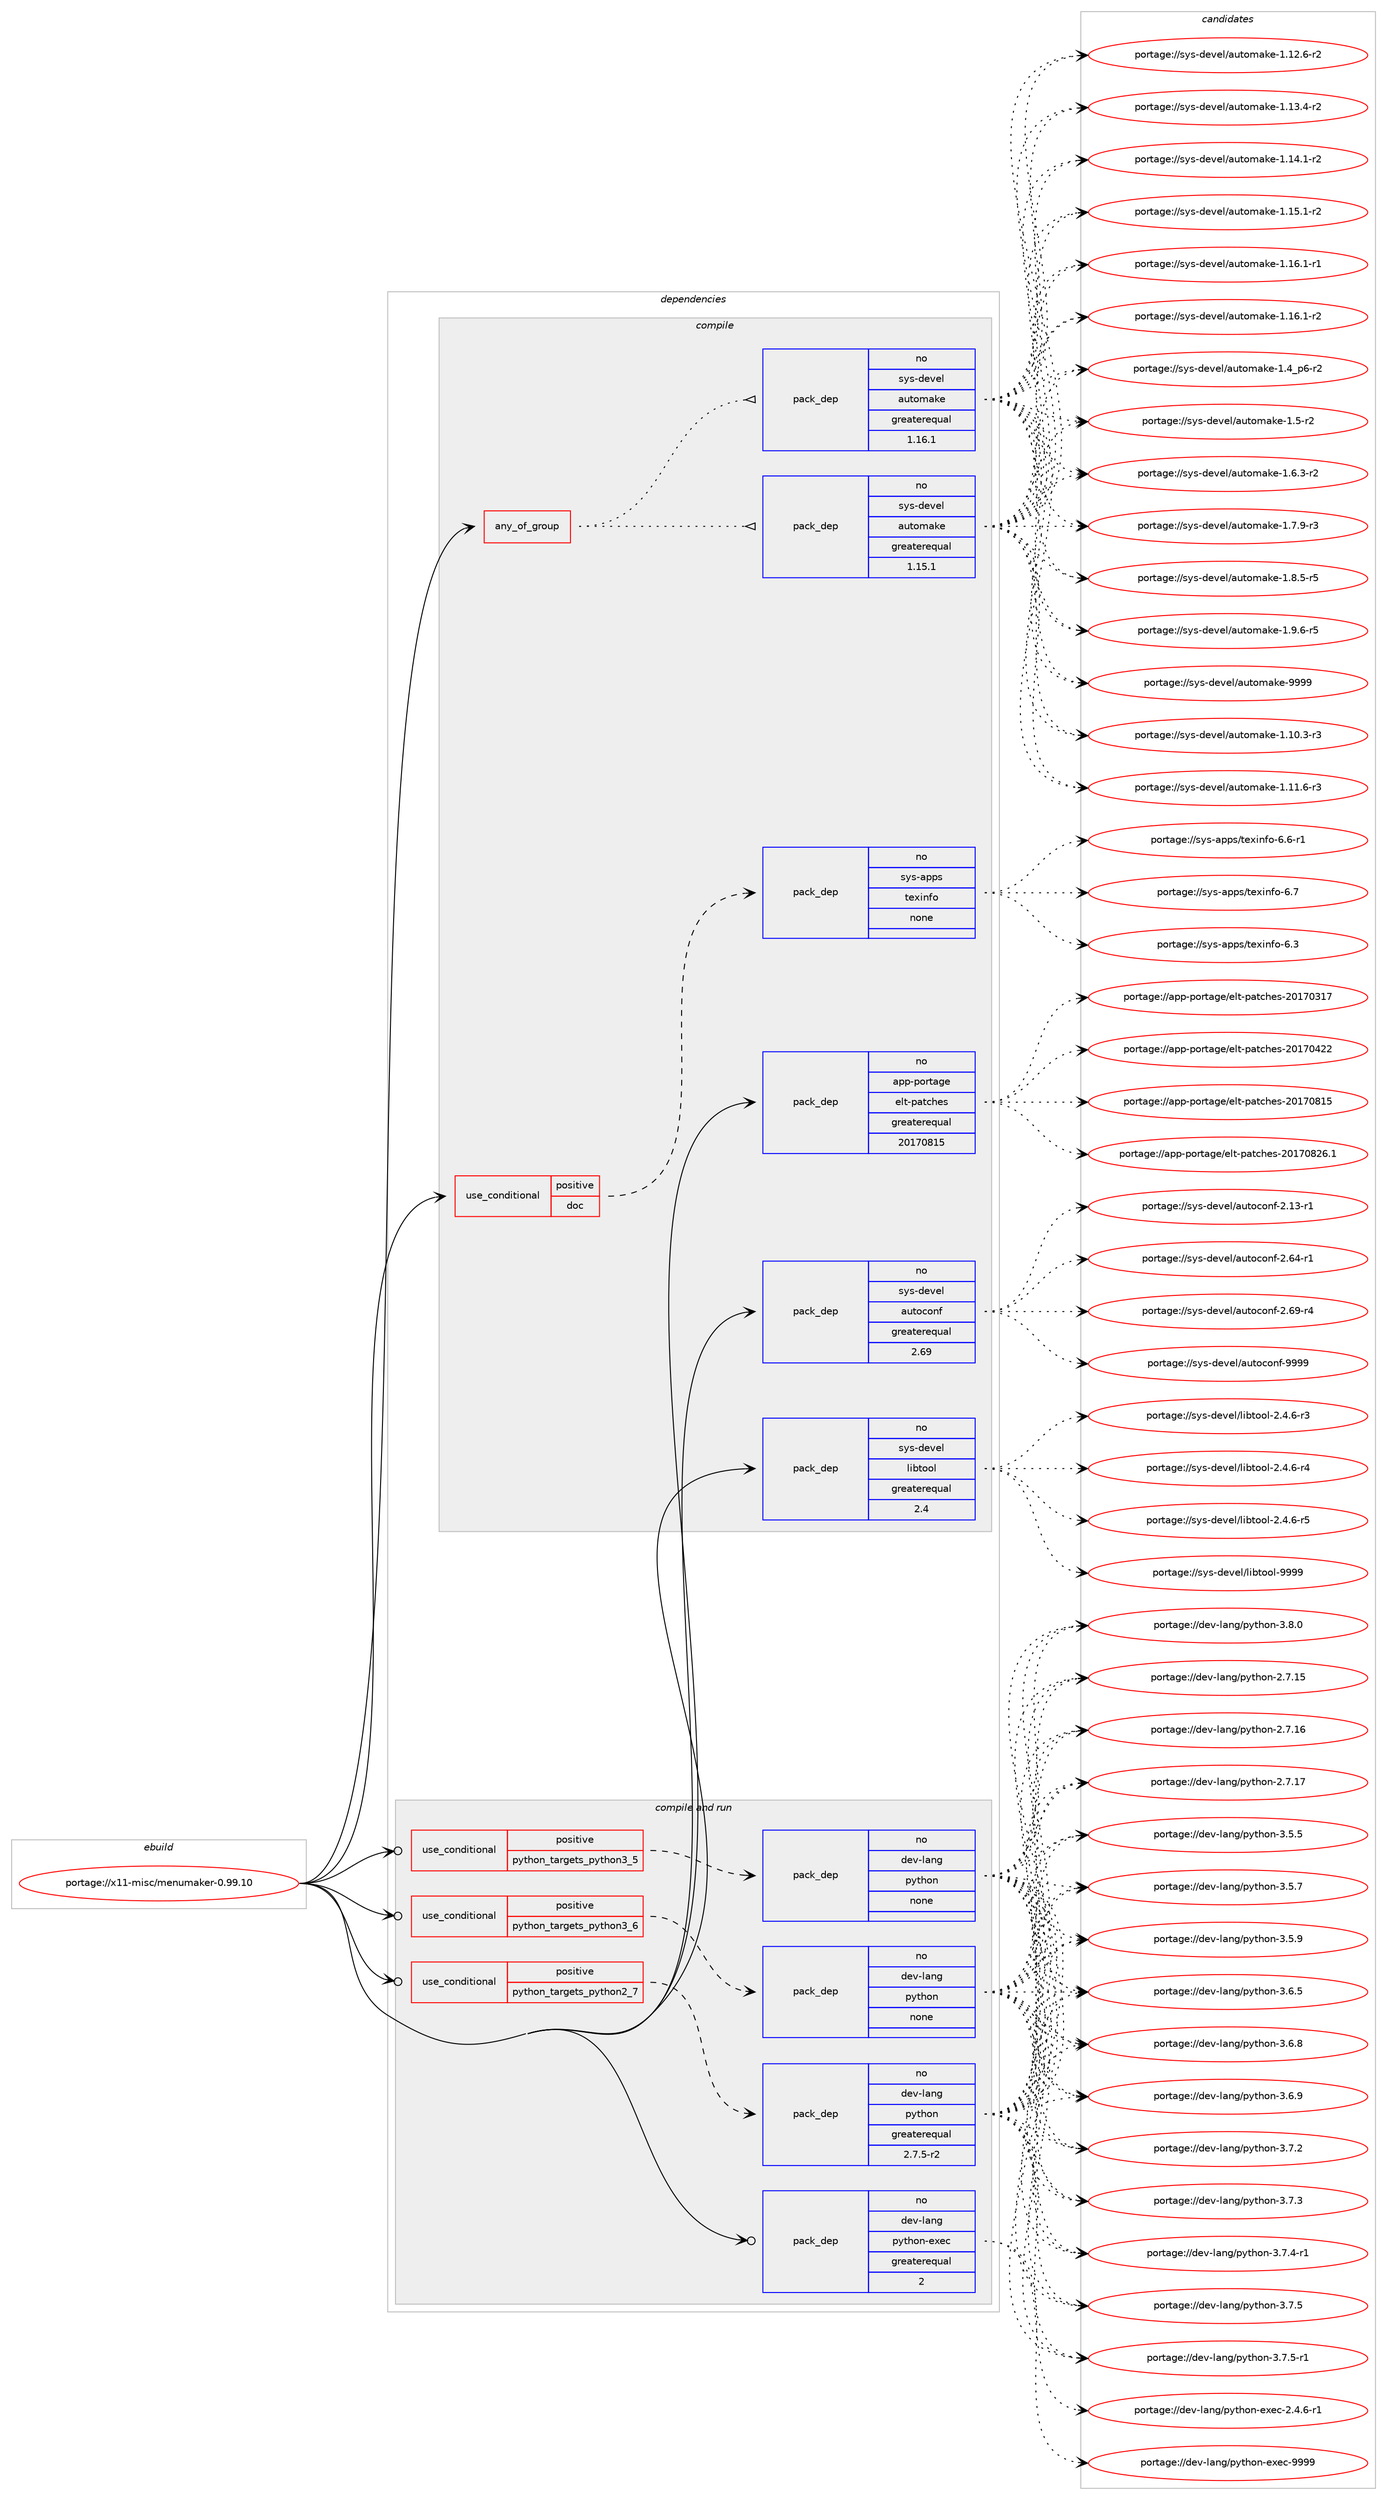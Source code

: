 digraph prolog {

# *************
# Graph options
# *************

newrank=true;
concentrate=true;
compound=true;
graph [rankdir=LR,fontname=Helvetica,fontsize=10,ranksep=1.5];#, ranksep=2.5, nodesep=0.2];
edge  [arrowhead=vee];
node  [fontname=Helvetica,fontsize=10];

# **********
# The ebuild
# **********

subgraph cluster_leftcol {
color=gray;
rank=same;
label=<<i>ebuild</i>>;
id [label="portage://x11-misc/menumaker-0.99.10", color=red, width=4, href="../x11-misc/menumaker-0.99.10.svg"];
}

# ****************
# The dependencies
# ****************

subgraph cluster_midcol {
color=gray;
label=<<i>dependencies</i>>;
subgraph cluster_compile {
fillcolor="#eeeeee";
style=filled;
label=<<i>compile</i>>;
subgraph any7871 {
dependency453072 [label=<<TABLE BORDER="0" CELLBORDER="1" CELLSPACING="0" CELLPADDING="4"><TR><TD CELLPADDING="10">any_of_group</TD></TR></TABLE>>, shape=none, color=red];subgraph pack336499 {
dependency453073 [label=<<TABLE BORDER="0" CELLBORDER="1" CELLSPACING="0" CELLPADDING="4" WIDTH="220"><TR><TD ROWSPAN="6" CELLPADDING="30">pack_dep</TD></TR><TR><TD WIDTH="110">no</TD></TR><TR><TD>sys-devel</TD></TR><TR><TD>automake</TD></TR><TR><TD>greaterequal</TD></TR><TR><TD>1.16.1</TD></TR></TABLE>>, shape=none, color=blue];
}
dependency453072:e -> dependency453073:w [weight=20,style="dotted",arrowhead="oinv"];
subgraph pack336500 {
dependency453074 [label=<<TABLE BORDER="0" CELLBORDER="1" CELLSPACING="0" CELLPADDING="4" WIDTH="220"><TR><TD ROWSPAN="6" CELLPADDING="30">pack_dep</TD></TR><TR><TD WIDTH="110">no</TD></TR><TR><TD>sys-devel</TD></TR><TR><TD>automake</TD></TR><TR><TD>greaterequal</TD></TR><TR><TD>1.15.1</TD></TR></TABLE>>, shape=none, color=blue];
}
dependency453072:e -> dependency453074:w [weight=20,style="dotted",arrowhead="oinv"];
}
id:e -> dependency453072:w [weight=20,style="solid",arrowhead="vee"];
subgraph cond108413 {
dependency453075 [label=<<TABLE BORDER="0" CELLBORDER="1" CELLSPACING="0" CELLPADDING="4"><TR><TD ROWSPAN="3" CELLPADDING="10">use_conditional</TD></TR><TR><TD>positive</TD></TR><TR><TD>doc</TD></TR></TABLE>>, shape=none, color=red];
subgraph pack336501 {
dependency453076 [label=<<TABLE BORDER="0" CELLBORDER="1" CELLSPACING="0" CELLPADDING="4" WIDTH="220"><TR><TD ROWSPAN="6" CELLPADDING="30">pack_dep</TD></TR><TR><TD WIDTH="110">no</TD></TR><TR><TD>sys-apps</TD></TR><TR><TD>texinfo</TD></TR><TR><TD>none</TD></TR><TR><TD></TD></TR></TABLE>>, shape=none, color=blue];
}
dependency453075:e -> dependency453076:w [weight=20,style="dashed",arrowhead="vee"];
}
id:e -> dependency453075:w [weight=20,style="solid",arrowhead="vee"];
subgraph pack336502 {
dependency453077 [label=<<TABLE BORDER="0" CELLBORDER="1" CELLSPACING="0" CELLPADDING="4" WIDTH="220"><TR><TD ROWSPAN="6" CELLPADDING="30">pack_dep</TD></TR><TR><TD WIDTH="110">no</TD></TR><TR><TD>app-portage</TD></TR><TR><TD>elt-patches</TD></TR><TR><TD>greaterequal</TD></TR><TR><TD>20170815</TD></TR></TABLE>>, shape=none, color=blue];
}
id:e -> dependency453077:w [weight=20,style="solid",arrowhead="vee"];
subgraph pack336503 {
dependency453078 [label=<<TABLE BORDER="0" CELLBORDER="1" CELLSPACING="0" CELLPADDING="4" WIDTH="220"><TR><TD ROWSPAN="6" CELLPADDING="30">pack_dep</TD></TR><TR><TD WIDTH="110">no</TD></TR><TR><TD>sys-devel</TD></TR><TR><TD>autoconf</TD></TR><TR><TD>greaterequal</TD></TR><TR><TD>2.69</TD></TR></TABLE>>, shape=none, color=blue];
}
id:e -> dependency453078:w [weight=20,style="solid",arrowhead="vee"];
subgraph pack336504 {
dependency453079 [label=<<TABLE BORDER="0" CELLBORDER="1" CELLSPACING="0" CELLPADDING="4" WIDTH="220"><TR><TD ROWSPAN="6" CELLPADDING="30">pack_dep</TD></TR><TR><TD WIDTH="110">no</TD></TR><TR><TD>sys-devel</TD></TR><TR><TD>libtool</TD></TR><TR><TD>greaterequal</TD></TR><TR><TD>2.4</TD></TR></TABLE>>, shape=none, color=blue];
}
id:e -> dependency453079:w [weight=20,style="solid",arrowhead="vee"];
}
subgraph cluster_compileandrun {
fillcolor="#eeeeee";
style=filled;
label=<<i>compile and run</i>>;
subgraph cond108414 {
dependency453080 [label=<<TABLE BORDER="0" CELLBORDER="1" CELLSPACING="0" CELLPADDING="4"><TR><TD ROWSPAN="3" CELLPADDING="10">use_conditional</TD></TR><TR><TD>positive</TD></TR><TR><TD>python_targets_python2_7</TD></TR></TABLE>>, shape=none, color=red];
subgraph pack336505 {
dependency453081 [label=<<TABLE BORDER="0" CELLBORDER="1" CELLSPACING="0" CELLPADDING="4" WIDTH="220"><TR><TD ROWSPAN="6" CELLPADDING="30">pack_dep</TD></TR><TR><TD WIDTH="110">no</TD></TR><TR><TD>dev-lang</TD></TR><TR><TD>python</TD></TR><TR><TD>greaterequal</TD></TR><TR><TD>2.7.5-r2</TD></TR></TABLE>>, shape=none, color=blue];
}
dependency453080:e -> dependency453081:w [weight=20,style="dashed",arrowhead="vee"];
}
id:e -> dependency453080:w [weight=20,style="solid",arrowhead="odotvee"];
subgraph cond108415 {
dependency453082 [label=<<TABLE BORDER="0" CELLBORDER="1" CELLSPACING="0" CELLPADDING="4"><TR><TD ROWSPAN="3" CELLPADDING="10">use_conditional</TD></TR><TR><TD>positive</TD></TR><TR><TD>python_targets_python3_5</TD></TR></TABLE>>, shape=none, color=red];
subgraph pack336506 {
dependency453083 [label=<<TABLE BORDER="0" CELLBORDER="1" CELLSPACING="0" CELLPADDING="4" WIDTH="220"><TR><TD ROWSPAN="6" CELLPADDING="30">pack_dep</TD></TR><TR><TD WIDTH="110">no</TD></TR><TR><TD>dev-lang</TD></TR><TR><TD>python</TD></TR><TR><TD>none</TD></TR><TR><TD></TD></TR></TABLE>>, shape=none, color=blue];
}
dependency453082:e -> dependency453083:w [weight=20,style="dashed",arrowhead="vee"];
}
id:e -> dependency453082:w [weight=20,style="solid",arrowhead="odotvee"];
subgraph cond108416 {
dependency453084 [label=<<TABLE BORDER="0" CELLBORDER="1" CELLSPACING="0" CELLPADDING="4"><TR><TD ROWSPAN="3" CELLPADDING="10">use_conditional</TD></TR><TR><TD>positive</TD></TR><TR><TD>python_targets_python3_6</TD></TR></TABLE>>, shape=none, color=red];
subgraph pack336507 {
dependency453085 [label=<<TABLE BORDER="0" CELLBORDER="1" CELLSPACING="0" CELLPADDING="4" WIDTH="220"><TR><TD ROWSPAN="6" CELLPADDING="30">pack_dep</TD></TR><TR><TD WIDTH="110">no</TD></TR><TR><TD>dev-lang</TD></TR><TR><TD>python</TD></TR><TR><TD>none</TD></TR><TR><TD></TD></TR></TABLE>>, shape=none, color=blue];
}
dependency453084:e -> dependency453085:w [weight=20,style="dashed",arrowhead="vee"];
}
id:e -> dependency453084:w [weight=20,style="solid",arrowhead="odotvee"];
subgraph pack336508 {
dependency453086 [label=<<TABLE BORDER="0" CELLBORDER="1" CELLSPACING="0" CELLPADDING="4" WIDTH="220"><TR><TD ROWSPAN="6" CELLPADDING="30">pack_dep</TD></TR><TR><TD WIDTH="110">no</TD></TR><TR><TD>dev-lang</TD></TR><TR><TD>python-exec</TD></TR><TR><TD>greaterequal</TD></TR><TR><TD>2</TD></TR></TABLE>>, shape=none, color=blue];
}
id:e -> dependency453086:w [weight=20,style="solid",arrowhead="odotvee"];
}
subgraph cluster_run {
fillcolor="#eeeeee";
style=filled;
label=<<i>run</i>>;
}
}

# **************
# The candidates
# **************

subgraph cluster_choices {
rank=same;
color=gray;
label=<<i>candidates</i>>;

subgraph choice336499 {
color=black;
nodesep=1;
choiceportage11512111545100101118101108479711711611110997107101454946494846514511451 [label="portage://sys-devel/automake-1.10.3-r3", color=red, width=4,href="../sys-devel/automake-1.10.3-r3.svg"];
choiceportage11512111545100101118101108479711711611110997107101454946494946544511451 [label="portage://sys-devel/automake-1.11.6-r3", color=red, width=4,href="../sys-devel/automake-1.11.6-r3.svg"];
choiceportage11512111545100101118101108479711711611110997107101454946495046544511450 [label="portage://sys-devel/automake-1.12.6-r2", color=red, width=4,href="../sys-devel/automake-1.12.6-r2.svg"];
choiceportage11512111545100101118101108479711711611110997107101454946495146524511450 [label="portage://sys-devel/automake-1.13.4-r2", color=red, width=4,href="../sys-devel/automake-1.13.4-r2.svg"];
choiceportage11512111545100101118101108479711711611110997107101454946495246494511450 [label="portage://sys-devel/automake-1.14.1-r2", color=red, width=4,href="../sys-devel/automake-1.14.1-r2.svg"];
choiceportage11512111545100101118101108479711711611110997107101454946495346494511450 [label="portage://sys-devel/automake-1.15.1-r2", color=red, width=4,href="../sys-devel/automake-1.15.1-r2.svg"];
choiceportage11512111545100101118101108479711711611110997107101454946495446494511449 [label="portage://sys-devel/automake-1.16.1-r1", color=red, width=4,href="../sys-devel/automake-1.16.1-r1.svg"];
choiceportage11512111545100101118101108479711711611110997107101454946495446494511450 [label="portage://sys-devel/automake-1.16.1-r2", color=red, width=4,href="../sys-devel/automake-1.16.1-r2.svg"];
choiceportage115121115451001011181011084797117116111109971071014549465295112544511450 [label="portage://sys-devel/automake-1.4_p6-r2", color=red, width=4,href="../sys-devel/automake-1.4_p6-r2.svg"];
choiceportage11512111545100101118101108479711711611110997107101454946534511450 [label="portage://sys-devel/automake-1.5-r2", color=red, width=4,href="../sys-devel/automake-1.5-r2.svg"];
choiceportage115121115451001011181011084797117116111109971071014549465446514511450 [label="portage://sys-devel/automake-1.6.3-r2", color=red, width=4,href="../sys-devel/automake-1.6.3-r2.svg"];
choiceportage115121115451001011181011084797117116111109971071014549465546574511451 [label="portage://sys-devel/automake-1.7.9-r3", color=red, width=4,href="../sys-devel/automake-1.7.9-r3.svg"];
choiceportage115121115451001011181011084797117116111109971071014549465646534511453 [label="portage://sys-devel/automake-1.8.5-r5", color=red, width=4,href="../sys-devel/automake-1.8.5-r5.svg"];
choiceportage115121115451001011181011084797117116111109971071014549465746544511453 [label="portage://sys-devel/automake-1.9.6-r5", color=red, width=4,href="../sys-devel/automake-1.9.6-r5.svg"];
choiceportage115121115451001011181011084797117116111109971071014557575757 [label="portage://sys-devel/automake-9999", color=red, width=4,href="../sys-devel/automake-9999.svg"];
dependency453073:e -> choiceportage11512111545100101118101108479711711611110997107101454946494846514511451:w [style=dotted,weight="100"];
dependency453073:e -> choiceportage11512111545100101118101108479711711611110997107101454946494946544511451:w [style=dotted,weight="100"];
dependency453073:e -> choiceportage11512111545100101118101108479711711611110997107101454946495046544511450:w [style=dotted,weight="100"];
dependency453073:e -> choiceportage11512111545100101118101108479711711611110997107101454946495146524511450:w [style=dotted,weight="100"];
dependency453073:e -> choiceportage11512111545100101118101108479711711611110997107101454946495246494511450:w [style=dotted,weight="100"];
dependency453073:e -> choiceportage11512111545100101118101108479711711611110997107101454946495346494511450:w [style=dotted,weight="100"];
dependency453073:e -> choiceportage11512111545100101118101108479711711611110997107101454946495446494511449:w [style=dotted,weight="100"];
dependency453073:e -> choiceportage11512111545100101118101108479711711611110997107101454946495446494511450:w [style=dotted,weight="100"];
dependency453073:e -> choiceportage115121115451001011181011084797117116111109971071014549465295112544511450:w [style=dotted,weight="100"];
dependency453073:e -> choiceportage11512111545100101118101108479711711611110997107101454946534511450:w [style=dotted,weight="100"];
dependency453073:e -> choiceportage115121115451001011181011084797117116111109971071014549465446514511450:w [style=dotted,weight="100"];
dependency453073:e -> choiceportage115121115451001011181011084797117116111109971071014549465546574511451:w [style=dotted,weight="100"];
dependency453073:e -> choiceportage115121115451001011181011084797117116111109971071014549465646534511453:w [style=dotted,weight="100"];
dependency453073:e -> choiceportage115121115451001011181011084797117116111109971071014549465746544511453:w [style=dotted,weight="100"];
dependency453073:e -> choiceportage115121115451001011181011084797117116111109971071014557575757:w [style=dotted,weight="100"];
}
subgraph choice336500 {
color=black;
nodesep=1;
choiceportage11512111545100101118101108479711711611110997107101454946494846514511451 [label="portage://sys-devel/automake-1.10.3-r3", color=red, width=4,href="../sys-devel/automake-1.10.3-r3.svg"];
choiceportage11512111545100101118101108479711711611110997107101454946494946544511451 [label="portage://sys-devel/automake-1.11.6-r3", color=red, width=4,href="../sys-devel/automake-1.11.6-r3.svg"];
choiceportage11512111545100101118101108479711711611110997107101454946495046544511450 [label="portage://sys-devel/automake-1.12.6-r2", color=red, width=4,href="../sys-devel/automake-1.12.6-r2.svg"];
choiceportage11512111545100101118101108479711711611110997107101454946495146524511450 [label="portage://sys-devel/automake-1.13.4-r2", color=red, width=4,href="../sys-devel/automake-1.13.4-r2.svg"];
choiceportage11512111545100101118101108479711711611110997107101454946495246494511450 [label="portage://sys-devel/automake-1.14.1-r2", color=red, width=4,href="../sys-devel/automake-1.14.1-r2.svg"];
choiceportage11512111545100101118101108479711711611110997107101454946495346494511450 [label="portage://sys-devel/automake-1.15.1-r2", color=red, width=4,href="../sys-devel/automake-1.15.1-r2.svg"];
choiceportage11512111545100101118101108479711711611110997107101454946495446494511449 [label="portage://sys-devel/automake-1.16.1-r1", color=red, width=4,href="../sys-devel/automake-1.16.1-r1.svg"];
choiceportage11512111545100101118101108479711711611110997107101454946495446494511450 [label="portage://sys-devel/automake-1.16.1-r2", color=red, width=4,href="../sys-devel/automake-1.16.1-r2.svg"];
choiceportage115121115451001011181011084797117116111109971071014549465295112544511450 [label="portage://sys-devel/automake-1.4_p6-r2", color=red, width=4,href="../sys-devel/automake-1.4_p6-r2.svg"];
choiceportage11512111545100101118101108479711711611110997107101454946534511450 [label="portage://sys-devel/automake-1.5-r2", color=red, width=4,href="../sys-devel/automake-1.5-r2.svg"];
choiceportage115121115451001011181011084797117116111109971071014549465446514511450 [label="portage://sys-devel/automake-1.6.3-r2", color=red, width=4,href="../sys-devel/automake-1.6.3-r2.svg"];
choiceportage115121115451001011181011084797117116111109971071014549465546574511451 [label="portage://sys-devel/automake-1.7.9-r3", color=red, width=4,href="../sys-devel/automake-1.7.9-r3.svg"];
choiceportage115121115451001011181011084797117116111109971071014549465646534511453 [label="portage://sys-devel/automake-1.8.5-r5", color=red, width=4,href="../sys-devel/automake-1.8.5-r5.svg"];
choiceportage115121115451001011181011084797117116111109971071014549465746544511453 [label="portage://sys-devel/automake-1.9.6-r5", color=red, width=4,href="../sys-devel/automake-1.9.6-r5.svg"];
choiceportage115121115451001011181011084797117116111109971071014557575757 [label="portage://sys-devel/automake-9999", color=red, width=4,href="../sys-devel/automake-9999.svg"];
dependency453074:e -> choiceportage11512111545100101118101108479711711611110997107101454946494846514511451:w [style=dotted,weight="100"];
dependency453074:e -> choiceportage11512111545100101118101108479711711611110997107101454946494946544511451:w [style=dotted,weight="100"];
dependency453074:e -> choiceportage11512111545100101118101108479711711611110997107101454946495046544511450:w [style=dotted,weight="100"];
dependency453074:e -> choiceportage11512111545100101118101108479711711611110997107101454946495146524511450:w [style=dotted,weight="100"];
dependency453074:e -> choiceportage11512111545100101118101108479711711611110997107101454946495246494511450:w [style=dotted,weight="100"];
dependency453074:e -> choiceportage11512111545100101118101108479711711611110997107101454946495346494511450:w [style=dotted,weight="100"];
dependency453074:e -> choiceportage11512111545100101118101108479711711611110997107101454946495446494511449:w [style=dotted,weight="100"];
dependency453074:e -> choiceportage11512111545100101118101108479711711611110997107101454946495446494511450:w [style=dotted,weight="100"];
dependency453074:e -> choiceportage115121115451001011181011084797117116111109971071014549465295112544511450:w [style=dotted,weight="100"];
dependency453074:e -> choiceportage11512111545100101118101108479711711611110997107101454946534511450:w [style=dotted,weight="100"];
dependency453074:e -> choiceportage115121115451001011181011084797117116111109971071014549465446514511450:w [style=dotted,weight="100"];
dependency453074:e -> choiceportage115121115451001011181011084797117116111109971071014549465546574511451:w [style=dotted,weight="100"];
dependency453074:e -> choiceportage115121115451001011181011084797117116111109971071014549465646534511453:w [style=dotted,weight="100"];
dependency453074:e -> choiceportage115121115451001011181011084797117116111109971071014549465746544511453:w [style=dotted,weight="100"];
dependency453074:e -> choiceportage115121115451001011181011084797117116111109971071014557575757:w [style=dotted,weight="100"];
}
subgraph choice336501 {
color=black;
nodesep=1;
choiceportage11512111545971121121154711610112010511010211145544651 [label="portage://sys-apps/texinfo-6.3", color=red, width=4,href="../sys-apps/texinfo-6.3.svg"];
choiceportage115121115459711211211547116101120105110102111455446544511449 [label="portage://sys-apps/texinfo-6.6-r1", color=red, width=4,href="../sys-apps/texinfo-6.6-r1.svg"];
choiceportage11512111545971121121154711610112010511010211145544655 [label="portage://sys-apps/texinfo-6.7", color=red, width=4,href="../sys-apps/texinfo-6.7.svg"];
dependency453076:e -> choiceportage11512111545971121121154711610112010511010211145544651:w [style=dotted,weight="100"];
dependency453076:e -> choiceportage115121115459711211211547116101120105110102111455446544511449:w [style=dotted,weight="100"];
dependency453076:e -> choiceportage11512111545971121121154711610112010511010211145544655:w [style=dotted,weight="100"];
}
subgraph choice336502 {
color=black;
nodesep=1;
choiceportage97112112451121111141169710310147101108116451129711699104101115455048495548514955 [label="portage://app-portage/elt-patches-20170317", color=red, width=4,href="../app-portage/elt-patches-20170317.svg"];
choiceportage97112112451121111141169710310147101108116451129711699104101115455048495548525050 [label="portage://app-portage/elt-patches-20170422", color=red, width=4,href="../app-portage/elt-patches-20170422.svg"];
choiceportage97112112451121111141169710310147101108116451129711699104101115455048495548564953 [label="portage://app-portage/elt-patches-20170815", color=red, width=4,href="../app-portage/elt-patches-20170815.svg"];
choiceportage971121124511211111411697103101471011081164511297116991041011154550484955485650544649 [label="portage://app-portage/elt-patches-20170826.1", color=red, width=4,href="../app-portage/elt-patches-20170826.1.svg"];
dependency453077:e -> choiceportage97112112451121111141169710310147101108116451129711699104101115455048495548514955:w [style=dotted,weight="100"];
dependency453077:e -> choiceportage97112112451121111141169710310147101108116451129711699104101115455048495548525050:w [style=dotted,weight="100"];
dependency453077:e -> choiceportage97112112451121111141169710310147101108116451129711699104101115455048495548564953:w [style=dotted,weight="100"];
dependency453077:e -> choiceportage971121124511211111411697103101471011081164511297116991041011154550484955485650544649:w [style=dotted,weight="100"];
}
subgraph choice336503 {
color=black;
nodesep=1;
choiceportage1151211154510010111810110847971171161119911111010245504649514511449 [label="portage://sys-devel/autoconf-2.13-r1", color=red, width=4,href="../sys-devel/autoconf-2.13-r1.svg"];
choiceportage1151211154510010111810110847971171161119911111010245504654524511449 [label="portage://sys-devel/autoconf-2.64-r1", color=red, width=4,href="../sys-devel/autoconf-2.64-r1.svg"];
choiceportage1151211154510010111810110847971171161119911111010245504654574511452 [label="portage://sys-devel/autoconf-2.69-r4", color=red, width=4,href="../sys-devel/autoconf-2.69-r4.svg"];
choiceportage115121115451001011181011084797117116111991111101024557575757 [label="portage://sys-devel/autoconf-9999", color=red, width=4,href="../sys-devel/autoconf-9999.svg"];
dependency453078:e -> choiceportage1151211154510010111810110847971171161119911111010245504649514511449:w [style=dotted,weight="100"];
dependency453078:e -> choiceportage1151211154510010111810110847971171161119911111010245504654524511449:w [style=dotted,weight="100"];
dependency453078:e -> choiceportage1151211154510010111810110847971171161119911111010245504654574511452:w [style=dotted,weight="100"];
dependency453078:e -> choiceportage115121115451001011181011084797117116111991111101024557575757:w [style=dotted,weight="100"];
}
subgraph choice336504 {
color=black;
nodesep=1;
choiceportage1151211154510010111810110847108105981161111111084550465246544511451 [label="portage://sys-devel/libtool-2.4.6-r3", color=red, width=4,href="../sys-devel/libtool-2.4.6-r3.svg"];
choiceportage1151211154510010111810110847108105981161111111084550465246544511452 [label="portage://sys-devel/libtool-2.4.6-r4", color=red, width=4,href="../sys-devel/libtool-2.4.6-r4.svg"];
choiceportage1151211154510010111810110847108105981161111111084550465246544511453 [label="portage://sys-devel/libtool-2.4.6-r5", color=red, width=4,href="../sys-devel/libtool-2.4.6-r5.svg"];
choiceportage1151211154510010111810110847108105981161111111084557575757 [label="portage://sys-devel/libtool-9999", color=red, width=4,href="../sys-devel/libtool-9999.svg"];
dependency453079:e -> choiceportage1151211154510010111810110847108105981161111111084550465246544511451:w [style=dotted,weight="100"];
dependency453079:e -> choiceportage1151211154510010111810110847108105981161111111084550465246544511452:w [style=dotted,weight="100"];
dependency453079:e -> choiceportage1151211154510010111810110847108105981161111111084550465246544511453:w [style=dotted,weight="100"];
dependency453079:e -> choiceportage1151211154510010111810110847108105981161111111084557575757:w [style=dotted,weight="100"];
}
subgraph choice336505 {
color=black;
nodesep=1;
choiceportage10010111845108971101034711212111610411111045504655464953 [label="portage://dev-lang/python-2.7.15", color=red, width=4,href="../dev-lang/python-2.7.15.svg"];
choiceportage10010111845108971101034711212111610411111045504655464954 [label="portage://dev-lang/python-2.7.16", color=red, width=4,href="../dev-lang/python-2.7.16.svg"];
choiceportage10010111845108971101034711212111610411111045504655464955 [label="portage://dev-lang/python-2.7.17", color=red, width=4,href="../dev-lang/python-2.7.17.svg"];
choiceportage100101118451089711010347112121116104111110455146534653 [label="portage://dev-lang/python-3.5.5", color=red, width=4,href="../dev-lang/python-3.5.5.svg"];
choiceportage100101118451089711010347112121116104111110455146534655 [label="portage://dev-lang/python-3.5.7", color=red, width=4,href="../dev-lang/python-3.5.7.svg"];
choiceportage100101118451089711010347112121116104111110455146534657 [label="portage://dev-lang/python-3.5.9", color=red, width=4,href="../dev-lang/python-3.5.9.svg"];
choiceportage100101118451089711010347112121116104111110455146544653 [label="portage://dev-lang/python-3.6.5", color=red, width=4,href="../dev-lang/python-3.6.5.svg"];
choiceportage100101118451089711010347112121116104111110455146544656 [label="portage://dev-lang/python-3.6.8", color=red, width=4,href="../dev-lang/python-3.6.8.svg"];
choiceportage100101118451089711010347112121116104111110455146544657 [label="portage://dev-lang/python-3.6.9", color=red, width=4,href="../dev-lang/python-3.6.9.svg"];
choiceportage100101118451089711010347112121116104111110455146554650 [label="portage://dev-lang/python-3.7.2", color=red, width=4,href="../dev-lang/python-3.7.2.svg"];
choiceportage100101118451089711010347112121116104111110455146554651 [label="portage://dev-lang/python-3.7.3", color=red, width=4,href="../dev-lang/python-3.7.3.svg"];
choiceportage1001011184510897110103471121211161041111104551465546524511449 [label="portage://dev-lang/python-3.7.4-r1", color=red, width=4,href="../dev-lang/python-3.7.4-r1.svg"];
choiceportage100101118451089711010347112121116104111110455146554653 [label="portage://dev-lang/python-3.7.5", color=red, width=4,href="../dev-lang/python-3.7.5.svg"];
choiceportage1001011184510897110103471121211161041111104551465546534511449 [label="portage://dev-lang/python-3.7.5-r1", color=red, width=4,href="../dev-lang/python-3.7.5-r1.svg"];
choiceportage100101118451089711010347112121116104111110455146564648 [label="portage://dev-lang/python-3.8.0", color=red, width=4,href="../dev-lang/python-3.8.0.svg"];
dependency453081:e -> choiceportage10010111845108971101034711212111610411111045504655464953:w [style=dotted,weight="100"];
dependency453081:e -> choiceportage10010111845108971101034711212111610411111045504655464954:w [style=dotted,weight="100"];
dependency453081:e -> choiceportage10010111845108971101034711212111610411111045504655464955:w [style=dotted,weight="100"];
dependency453081:e -> choiceportage100101118451089711010347112121116104111110455146534653:w [style=dotted,weight="100"];
dependency453081:e -> choiceportage100101118451089711010347112121116104111110455146534655:w [style=dotted,weight="100"];
dependency453081:e -> choiceportage100101118451089711010347112121116104111110455146534657:w [style=dotted,weight="100"];
dependency453081:e -> choiceportage100101118451089711010347112121116104111110455146544653:w [style=dotted,weight="100"];
dependency453081:e -> choiceportage100101118451089711010347112121116104111110455146544656:w [style=dotted,weight="100"];
dependency453081:e -> choiceportage100101118451089711010347112121116104111110455146544657:w [style=dotted,weight="100"];
dependency453081:e -> choiceportage100101118451089711010347112121116104111110455146554650:w [style=dotted,weight="100"];
dependency453081:e -> choiceportage100101118451089711010347112121116104111110455146554651:w [style=dotted,weight="100"];
dependency453081:e -> choiceportage1001011184510897110103471121211161041111104551465546524511449:w [style=dotted,weight="100"];
dependency453081:e -> choiceportage100101118451089711010347112121116104111110455146554653:w [style=dotted,weight="100"];
dependency453081:e -> choiceportage1001011184510897110103471121211161041111104551465546534511449:w [style=dotted,weight="100"];
dependency453081:e -> choiceportage100101118451089711010347112121116104111110455146564648:w [style=dotted,weight="100"];
}
subgraph choice336506 {
color=black;
nodesep=1;
choiceportage10010111845108971101034711212111610411111045504655464953 [label="portage://dev-lang/python-2.7.15", color=red, width=4,href="../dev-lang/python-2.7.15.svg"];
choiceportage10010111845108971101034711212111610411111045504655464954 [label="portage://dev-lang/python-2.7.16", color=red, width=4,href="../dev-lang/python-2.7.16.svg"];
choiceportage10010111845108971101034711212111610411111045504655464955 [label="portage://dev-lang/python-2.7.17", color=red, width=4,href="../dev-lang/python-2.7.17.svg"];
choiceportage100101118451089711010347112121116104111110455146534653 [label="portage://dev-lang/python-3.5.5", color=red, width=4,href="../dev-lang/python-3.5.5.svg"];
choiceportage100101118451089711010347112121116104111110455146534655 [label="portage://dev-lang/python-3.5.7", color=red, width=4,href="../dev-lang/python-3.5.7.svg"];
choiceportage100101118451089711010347112121116104111110455146534657 [label="portage://dev-lang/python-3.5.9", color=red, width=4,href="../dev-lang/python-3.5.9.svg"];
choiceportage100101118451089711010347112121116104111110455146544653 [label="portage://dev-lang/python-3.6.5", color=red, width=4,href="../dev-lang/python-3.6.5.svg"];
choiceportage100101118451089711010347112121116104111110455146544656 [label="portage://dev-lang/python-3.6.8", color=red, width=4,href="../dev-lang/python-3.6.8.svg"];
choiceportage100101118451089711010347112121116104111110455146544657 [label="portage://dev-lang/python-3.6.9", color=red, width=4,href="../dev-lang/python-3.6.9.svg"];
choiceportage100101118451089711010347112121116104111110455146554650 [label="portage://dev-lang/python-3.7.2", color=red, width=4,href="../dev-lang/python-3.7.2.svg"];
choiceportage100101118451089711010347112121116104111110455146554651 [label="portage://dev-lang/python-3.7.3", color=red, width=4,href="../dev-lang/python-3.7.3.svg"];
choiceportage1001011184510897110103471121211161041111104551465546524511449 [label="portage://dev-lang/python-3.7.4-r1", color=red, width=4,href="../dev-lang/python-3.7.4-r1.svg"];
choiceportage100101118451089711010347112121116104111110455146554653 [label="portage://dev-lang/python-3.7.5", color=red, width=4,href="../dev-lang/python-3.7.5.svg"];
choiceportage1001011184510897110103471121211161041111104551465546534511449 [label="portage://dev-lang/python-3.7.5-r1", color=red, width=4,href="../dev-lang/python-3.7.5-r1.svg"];
choiceportage100101118451089711010347112121116104111110455146564648 [label="portage://dev-lang/python-3.8.0", color=red, width=4,href="../dev-lang/python-3.8.0.svg"];
dependency453083:e -> choiceportage10010111845108971101034711212111610411111045504655464953:w [style=dotted,weight="100"];
dependency453083:e -> choiceportage10010111845108971101034711212111610411111045504655464954:w [style=dotted,weight="100"];
dependency453083:e -> choiceportage10010111845108971101034711212111610411111045504655464955:w [style=dotted,weight="100"];
dependency453083:e -> choiceportage100101118451089711010347112121116104111110455146534653:w [style=dotted,weight="100"];
dependency453083:e -> choiceportage100101118451089711010347112121116104111110455146534655:w [style=dotted,weight="100"];
dependency453083:e -> choiceportage100101118451089711010347112121116104111110455146534657:w [style=dotted,weight="100"];
dependency453083:e -> choiceportage100101118451089711010347112121116104111110455146544653:w [style=dotted,weight="100"];
dependency453083:e -> choiceportage100101118451089711010347112121116104111110455146544656:w [style=dotted,weight="100"];
dependency453083:e -> choiceportage100101118451089711010347112121116104111110455146544657:w [style=dotted,weight="100"];
dependency453083:e -> choiceportage100101118451089711010347112121116104111110455146554650:w [style=dotted,weight="100"];
dependency453083:e -> choiceportage100101118451089711010347112121116104111110455146554651:w [style=dotted,weight="100"];
dependency453083:e -> choiceportage1001011184510897110103471121211161041111104551465546524511449:w [style=dotted,weight="100"];
dependency453083:e -> choiceportage100101118451089711010347112121116104111110455146554653:w [style=dotted,weight="100"];
dependency453083:e -> choiceportage1001011184510897110103471121211161041111104551465546534511449:w [style=dotted,weight="100"];
dependency453083:e -> choiceportage100101118451089711010347112121116104111110455146564648:w [style=dotted,weight="100"];
}
subgraph choice336507 {
color=black;
nodesep=1;
choiceportage10010111845108971101034711212111610411111045504655464953 [label="portage://dev-lang/python-2.7.15", color=red, width=4,href="../dev-lang/python-2.7.15.svg"];
choiceportage10010111845108971101034711212111610411111045504655464954 [label="portage://dev-lang/python-2.7.16", color=red, width=4,href="../dev-lang/python-2.7.16.svg"];
choiceportage10010111845108971101034711212111610411111045504655464955 [label="portage://dev-lang/python-2.7.17", color=red, width=4,href="../dev-lang/python-2.7.17.svg"];
choiceportage100101118451089711010347112121116104111110455146534653 [label="portage://dev-lang/python-3.5.5", color=red, width=4,href="../dev-lang/python-3.5.5.svg"];
choiceportage100101118451089711010347112121116104111110455146534655 [label="portage://dev-lang/python-3.5.7", color=red, width=4,href="../dev-lang/python-3.5.7.svg"];
choiceportage100101118451089711010347112121116104111110455146534657 [label="portage://dev-lang/python-3.5.9", color=red, width=4,href="../dev-lang/python-3.5.9.svg"];
choiceportage100101118451089711010347112121116104111110455146544653 [label="portage://dev-lang/python-3.6.5", color=red, width=4,href="../dev-lang/python-3.6.5.svg"];
choiceportage100101118451089711010347112121116104111110455146544656 [label="portage://dev-lang/python-3.6.8", color=red, width=4,href="../dev-lang/python-3.6.8.svg"];
choiceportage100101118451089711010347112121116104111110455146544657 [label="portage://dev-lang/python-3.6.9", color=red, width=4,href="../dev-lang/python-3.6.9.svg"];
choiceportage100101118451089711010347112121116104111110455146554650 [label="portage://dev-lang/python-3.7.2", color=red, width=4,href="../dev-lang/python-3.7.2.svg"];
choiceportage100101118451089711010347112121116104111110455146554651 [label="portage://dev-lang/python-3.7.3", color=red, width=4,href="../dev-lang/python-3.7.3.svg"];
choiceportage1001011184510897110103471121211161041111104551465546524511449 [label="portage://dev-lang/python-3.7.4-r1", color=red, width=4,href="../dev-lang/python-3.7.4-r1.svg"];
choiceportage100101118451089711010347112121116104111110455146554653 [label="portage://dev-lang/python-3.7.5", color=red, width=4,href="../dev-lang/python-3.7.5.svg"];
choiceportage1001011184510897110103471121211161041111104551465546534511449 [label="portage://dev-lang/python-3.7.5-r1", color=red, width=4,href="../dev-lang/python-3.7.5-r1.svg"];
choiceportage100101118451089711010347112121116104111110455146564648 [label="portage://dev-lang/python-3.8.0", color=red, width=4,href="../dev-lang/python-3.8.0.svg"];
dependency453085:e -> choiceportage10010111845108971101034711212111610411111045504655464953:w [style=dotted,weight="100"];
dependency453085:e -> choiceportage10010111845108971101034711212111610411111045504655464954:w [style=dotted,weight="100"];
dependency453085:e -> choiceportage10010111845108971101034711212111610411111045504655464955:w [style=dotted,weight="100"];
dependency453085:e -> choiceportage100101118451089711010347112121116104111110455146534653:w [style=dotted,weight="100"];
dependency453085:e -> choiceportage100101118451089711010347112121116104111110455146534655:w [style=dotted,weight="100"];
dependency453085:e -> choiceportage100101118451089711010347112121116104111110455146534657:w [style=dotted,weight="100"];
dependency453085:e -> choiceportage100101118451089711010347112121116104111110455146544653:w [style=dotted,weight="100"];
dependency453085:e -> choiceportage100101118451089711010347112121116104111110455146544656:w [style=dotted,weight="100"];
dependency453085:e -> choiceportage100101118451089711010347112121116104111110455146544657:w [style=dotted,weight="100"];
dependency453085:e -> choiceportage100101118451089711010347112121116104111110455146554650:w [style=dotted,weight="100"];
dependency453085:e -> choiceportage100101118451089711010347112121116104111110455146554651:w [style=dotted,weight="100"];
dependency453085:e -> choiceportage1001011184510897110103471121211161041111104551465546524511449:w [style=dotted,weight="100"];
dependency453085:e -> choiceportage100101118451089711010347112121116104111110455146554653:w [style=dotted,weight="100"];
dependency453085:e -> choiceportage1001011184510897110103471121211161041111104551465546534511449:w [style=dotted,weight="100"];
dependency453085:e -> choiceportage100101118451089711010347112121116104111110455146564648:w [style=dotted,weight="100"];
}
subgraph choice336508 {
color=black;
nodesep=1;
choiceportage10010111845108971101034711212111610411111045101120101994550465246544511449 [label="portage://dev-lang/python-exec-2.4.6-r1", color=red, width=4,href="../dev-lang/python-exec-2.4.6-r1.svg"];
choiceportage10010111845108971101034711212111610411111045101120101994557575757 [label="portage://dev-lang/python-exec-9999", color=red, width=4,href="../dev-lang/python-exec-9999.svg"];
dependency453086:e -> choiceportage10010111845108971101034711212111610411111045101120101994550465246544511449:w [style=dotted,weight="100"];
dependency453086:e -> choiceportage10010111845108971101034711212111610411111045101120101994557575757:w [style=dotted,weight="100"];
}
}

}
